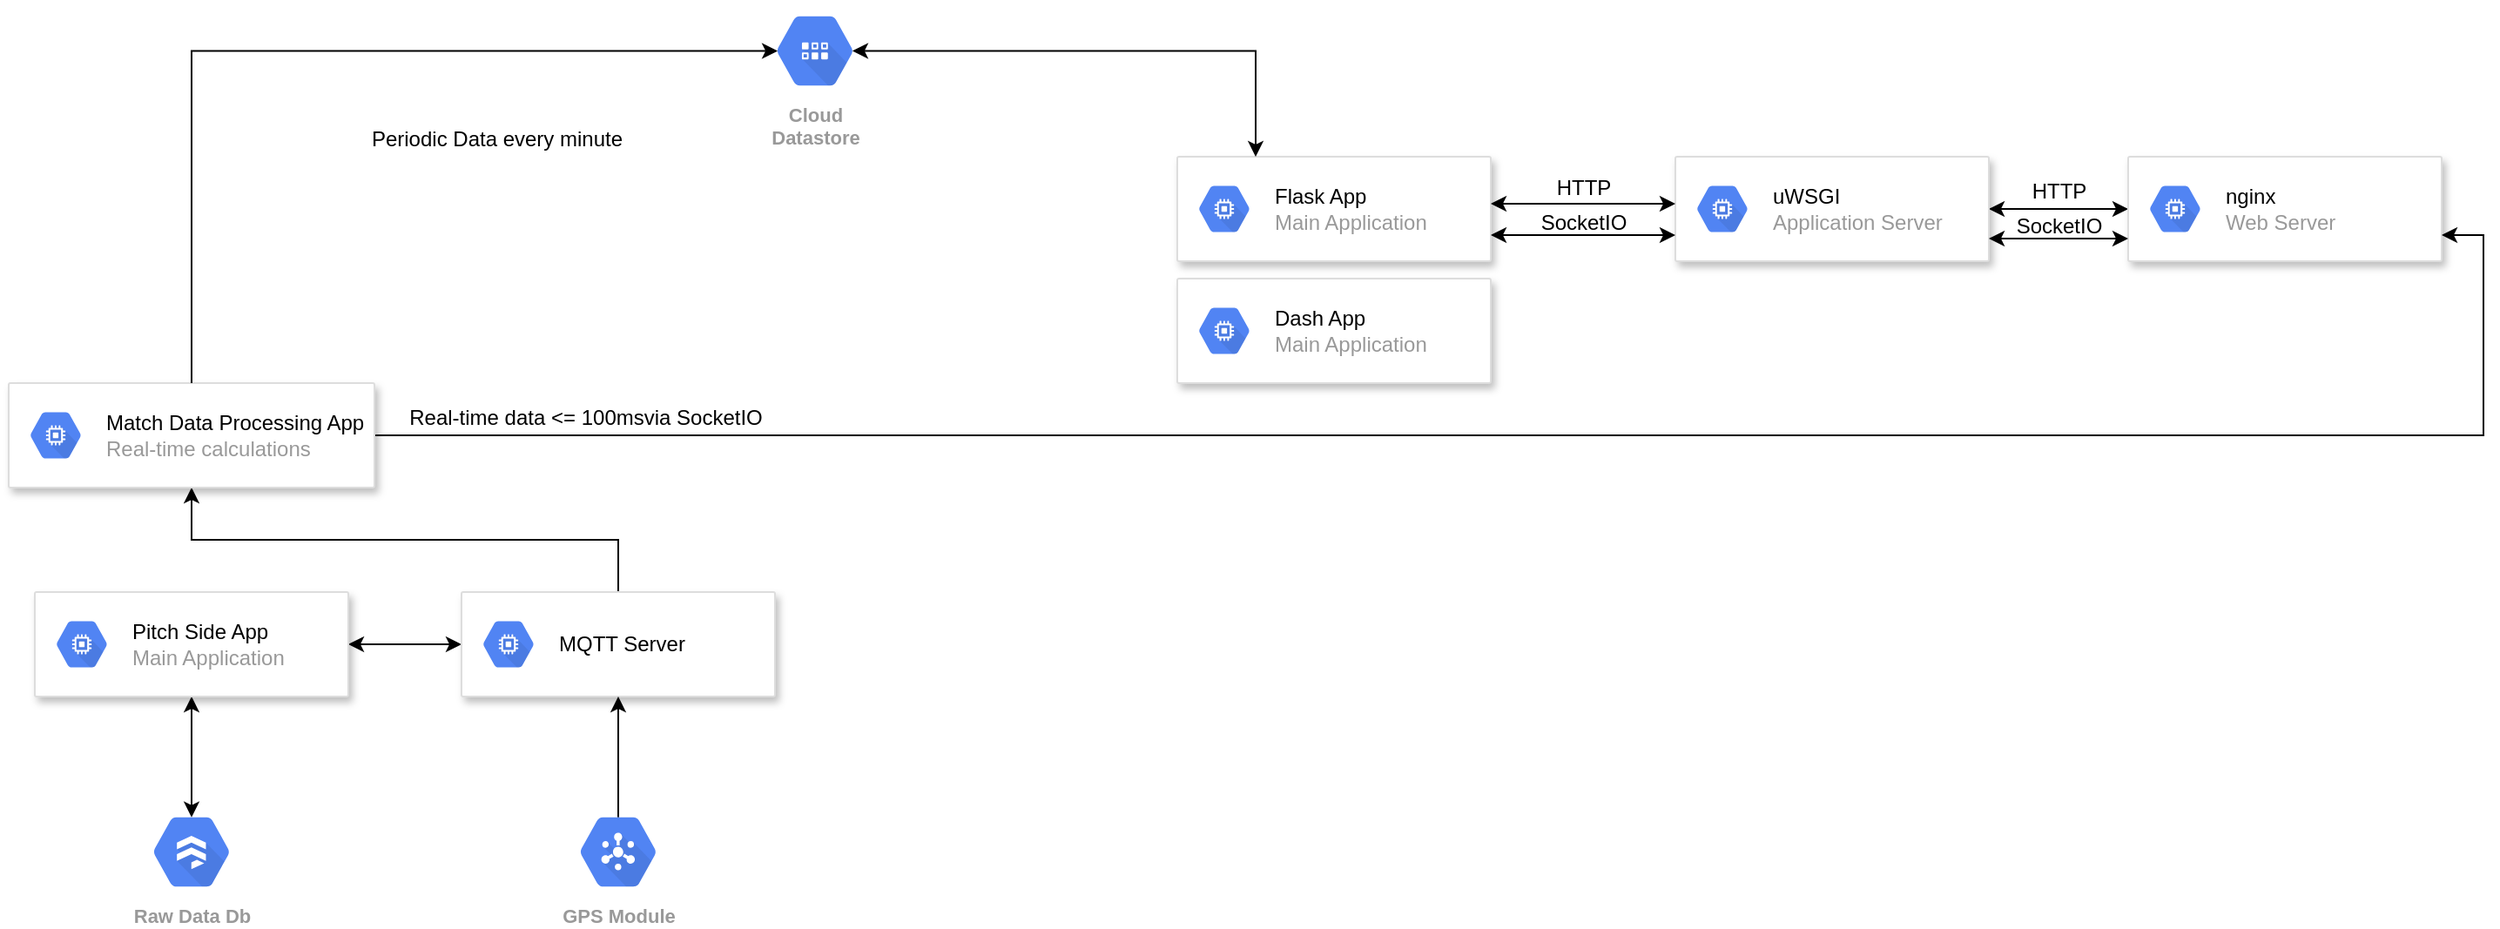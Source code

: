 <mxfile version="13.0.1" type="github">
  <diagram id="f106602c-feb2-e66a-4537-3a34d633f6aa" name="Page-1">
    <mxGraphModel dx="1659" dy="929" grid="1" gridSize="10" guides="1" tooltips="1" connect="1" arrows="1" fold="1" page="1" pageScale="1" pageWidth="1169" pageHeight="827" background="#ffffff" math="0" shadow="0">
      <root>
        <mxCell id="0" />
        <mxCell id="1" parent="0" />
        <mxCell id="d8N_bVIAyNwwRNF8tKG2-725" value="" style="strokeColor=#dddddd;shadow=1;strokeWidth=1;rounded=1;absoluteArcSize=1;arcSize=2;" parent="1" vertex="1">
          <mxGeometry x="680" y="90" width="180" height="60" as="geometry" />
        </mxCell>
        <mxCell id="d8N_bVIAyNwwRNF8tKG2-726" value="&lt;font color=&quot;#000000&quot;&gt;Flask App&lt;/font&gt;&lt;br&gt;Main Application" style="dashed=0;connectable=0;html=1;fillColor=#5184F3;strokeColor=none;shape=mxgraph.gcp2.hexIcon;prIcon=compute_engine;part=1;labelPosition=right;verticalLabelPosition=middle;align=left;verticalAlign=middle;spacingLeft=5;fontColor=#999999;fontSize=12;" parent="d8N_bVIAyNwwRNF8tKG2-725" vertex="1">
          <mxGeometry y="0.5" width="44" height="39" relative="1" as="geometry">
            <mxPoint x="5" y="-19.5" as="offset" />
          </mxGeometry>
        </mxCell>
        <mxCell id="d8N_bVIAyNwwRNF8tKG2-732" value="" style="edgeStyle=orthogonalEdgeStyle;rounded=0;orthogonalLoop=1;jettySize=auto;html=1;anchorPointDirection=1;startArrow=classic;startFill=1;" parent="1" source="d8N_bVIAyNwwRNF8tKG2-727" target="d8N_bVIAyNwwRNF8tKG2-730" edge="1">
          <mxGeometry relative="1" as="geometry" />
        </mxCell>
        <mxCell id="d8N_bVIAyNwwRNF8tKG2-727" value="" style="strokeColor=#dddddd;shadow=1;strokeWidth=1;rounded=1;absoluteArcSize=1;arcSize=2;" parent="1" vertex="1">
          <mxGeometry x="966" y="90" width="180" height="60" as="geometry" />
        </mxCell>
        <mxCell id="d8N_bVIAyNwwRNF8tKG2-728" value="&lt;font color=&quot;#000000&quot;&gt;uWSGI&lt;/font&gt;&lt;br&gt;Application Server" style="dashed=0;connectable=0;html=1;fillColor=#5184F3;strokeColor=none;shape=mxgraph.gcp2.hexIcon;prIcon=compute_engine;part=1;labelPosition=right;verticalLabelPosition=middle;align=left;verticalAlign=middle;spacingLeft=5;fontColor=#999999;fontSize=12;" parent="d8N_bVIAyNwwRNF8tKG2-727" vertex="1">
          <mxGeometry y="0.5" width="44" height="39" relative="1" as="geometry">
            <mxPoint x="5" y="-19.5" as="offset" />
          </mxGeometry>
        </mxCell>
        <mxCell id="d8N_bVIAyNwwRNF8tKG2-730" value="" style="strokeColor=#dddddd;shadow=1;strokeWidth=1;rounded=1;absoluteArcSize=1;arcSize=2;" parent="1" vertex="1">
          <mxGeometry x="1226" y="90" width="180" height="60" as="geometry" />
        </mxCell>
        <mxCell id="d8N_bVIAyNwwRNF8tKG2-731" value="&lt;font color=&quot;#000000&quot;&gt;nginx&lt;/font&gt;&lt;br&gt;Web Server" style="dashed=0;connectable=0;html=1;fillColor=#5184F3;strokeColor=none;shape=mxgraph.gcp2.hexIcon;prIcon=compute_engine;part=1;labelPosition=right;verticalLabelPosition=middle;align=left;verticalAlign=middle;spacingLeft=5;fontColor=#999999;fontSize=12;" parent="d8N_bVIAyNwwRNF8tKG2-730" vertex="1">
          <mxGeometry y="0.5" width="44" height="39" relative="1" as="geometry">
            <mxPoint x="5" y="-19.5" as="offset" />
          </mxGeometry>
        </mxCell>
        <mxCell id="d8N_bVIAyNwwRNF8tKG2-739" style="edgeStyle=orthogonalEdgeStyle;rounded=0;orthogonalLoop=1;jettySize=auto;html=1;exitX=0.5;exitY=1;exitDx=0;exitDy=0;startArrow=classic;startFill=1;entryX=0.5;entryY=0.16;entryDx=0;entryDy=0;entryPerimeter=0;" parent="1" source="d8N_bVIAyNwwRNF8tKG2-733" target="d8N_bVIAyNwwRNF8tKG2-738" edge="1">
          <mxGeometry relative="1" as="geometry" />
        </mxCell>
        <mxCell id="d8N_bVIAyNwwRNF8tKG2-746" value="" style="edgeStyle=orthogonalEdgeStyle;rounded=0;orthogonalLoop=1;jettySize=auto;html=1;startArrow=classic;startFill=1;" parent="1" source="d8N_bVIAyNwwRNF8tKG2-733" target="d8N_bVIAyNwwRNF8tKG2-744" edge="1">
          <mxGeometry relative="1" as="geometry" />
        </mxCell>
        <mxCell id="d8N_bVIAyNwwRNF8tKG2-780" value="" style="edgeStyle=orthogonalEdgeStyle;rounded=0;orthogonalLoop=1;jettySize=auto;html=1;startArrow=none;startFill=0;endArrow=classic;endFill=1;exitX=0.5;exitY=0;exitDx=0;exitDy=0;" parent="1" source="d8N_bVIAyNwwRNF8tKG2-744" target="d8N_bVIAyNwwRNF8tKG2-767" edge="1">
          <mxGeometry relative="1" as="geometry" />
        </mxCell>
        <mxCell id="d8N_bVIAyNwwRNF8tKG2-733" value="" style="strokeColor=#dddddd;shadow=1;strokeWidth=1;rounded=1;absoluteArcSize=1;arcSize=2;" parent="1" vertex="1">
          <mxGeometry x="24" y="340" width="180" height="60" as="geometry" />
        </mxCell>
        <mxCell id="d8N_bVIAyNwwRNF8tKG2-734" value="&lt;font color=&quot;#000000&quot;&gt;Pitch Side App&lt;/font&gt;&lt;br&gt;Main Application" style="dashed=0;connectable=0;html=1;fillColor=#5184F3;strokeColor=none;shape=mxgraph.gcp2.hexIcon;prIcon=compute_engine;part=1;labelPosition=right;verticalLabelPosition=middle;align=left;verticalAlign=middle;spacingLeft=5;fontColor=#999999;fontSize=12;" parent="d8N_bVIAyNwwRNF8tKG2-733" vertex="1">
          <mxGeometry y="0.5" width="44" height="39" relative="1" as="geometry">
            <mxPoint x="5" y="-19.5" as="offset" />
          </mxGeometry>
        </mxCell>
        <mxCell id="d8N_bVIAyNwwRNF8tKG2-782" style="edgeStyle=orthogonalEdgeStyle;rounded=0;orthogonalLoop=1;jettySize=auto;html=1;exitX=1;exitY=0.5;exitDx=0;exitDy=0;entryX=1;entryY=0.75;entryDx=0;entryDy=0;startArrow=none;startFill=0;endArrow=classic;endFill=1;" parent="1" source="d8N_bVIAyNwwRNF8tKG2-767" target="d8N_bVIAyNwwRNF8tKG2-730" edge="1">
          <mxGeometry relative="1" as="geometry">
            <Array as="points">
              <mxPoint x="1430" y="250" />
              <mxPoint x="1430" y="135" />
            </Array>
          </mxGeometry>
        </mxCell>
        <mxCell id="d8N_bVIAyNwwRNF8tKG2-767" value="" style="strokeColor=#dddddd;shadow=1;strokeWidth=1;rounded=1;absoluteArcSize=1;arcSize=2;" parent="1" vertex="1">
          <mxGeometry x="9" y="220" width="210" height="60" as="geometry" />
        </mxCell>
        <mxCell id="d8N_bVIAyNwwRNF8tKG2-768" value="&lt;font color=&quot;#000000&quot;&gt;Match Data Processing App&lt;/font&gt;&lt;br&gt;Real-time calculations" style="dashed=0;connectable=0;html=1;fillColor=#5184F3;strokeColor=none;shape=mxgraph.gcp2.hexIcon;prIcon=compute_engine;part=1;labelPosition=right;verticalLabelPosition=middle;align=left;verticalAlign=middle;spacingLeft=5;fontColor=#999999;fontSize=12;" parent="d8N_bVIAyNwwRNF8tKG2-767" vertex="1">
          <mxGeometry y="0.5" width="44" height="39" relative="1" as="geometry">
            <mxPoint x="5" y="-19.5" as="offset" />
          </mxGeometry>
        </mxCell>
        <mxCell id="d8N_bVIAyNwwRNF8tKG2-744" value="" style="strokeColor=#dddddd;shadow=1;strokeWidth=1;rounded=1;absoluteArcSize=1;arcSize=2;" parent="1" vertex="1">
          <mxGeometry x="269" y="340" width="180" height="60" as="geometry" />
        </mxCell>
        <mxCell id="d8N_bVIAyNwwRNF8tKG2-745" value="&lt;font color=&quot;#000000&quot;&gt;MQTT Server&lt;/font&gt;&lt;br&gt;" style="dashed=0;connectable=0;html=1;fillColor=#5184F3;strokeColor=none;shape=mxgraph.gcp2.hexIcon;prIcon=compute_engine;part=1;labelPosition=right;verticalLabelPosition=middle;align=left;verticalAlign=middle;spacingLeft=5;fontColor=#999999;fontSize=12;" parent="d8N_bVIAyNwwRNF8tKG2-744" vertex="1">
          <mxGeometry y="0.5" width="44" height="39" relative="1" as="geometry">
            <mxPoint x="5" y="-19.5" as="offset" />
          </mxGeometry>
        </mxCell>
        <mxCell id="d8N_bVIAyNwwRNF8tKG2-737" value="" style="edgeStyle=orthogonalEdgeStyle;rounded=0;orthogonalLoop=1;jettySize=auto;html=1;startArrow=classic;startFill=1;entryX=0.25;entryY=0;entryDx=0;entryDy=0;exitX=0.825;exitY=0.5;exitDx=0;exitDy=0;exitPerimeter=0;" parent="1" source="d8N_bVIAyNwwRNF8tKG2-735" edge="1" target="d8N_bVIAyNwwRNF8tKG2-725">
          <mxGeometry relative="1" as="geometry">
            <mxPoint x="539" y="140" as="targetPoint" />
            <Array as="points">
              <mxPoint x="725" y="29" />
            </Array>
          </mxGeometry>
        </mxCell>
        <mxCell id="d8N_bVIAyNwwRNF8tKG2-771" style="edgeStyle=orthogonalEdgeStyle;rounded=0;orthogonalLoop=1;jettySize=auto;html=1;exitX=0.175;exitY=0.5;exitDx=0;exitDy=0;exitPerimeter=0;entryX=0.5;entryY=0;entryDx=0;entryDy=0;startArrow=classic;startFill=1;endArrow=none;endFill=0;" parent="1" source="d8N_bVIAyNwwRNF8tKG2-735" target="d8N_bVIAyNwwRNF8tKG2-767" edge="1">
          <mxGeometry relative="1" as="geometry" />
        </mxCell>
        <mxCell id="d8N_bVIAyNwwRNF8tKG2-735" value="Cloud&#xa;Datastore" style="html=1;fillColor=#5184F3;strokeColor=none;verticalAlign=top;labelPosition=center;verticalLabelPosition=bottom;align=center;spacingTop=-6;fontSize=11;fontStyle=1;fontColor=#999999;shape=mxgraph.gcp2.hexIcon;prIcon=cloud_datastore" parent="1" vertex="1">
          <mxGeometry x="439" width="66" height="58.5" as="geometry" />
        </mxCell>
        <mxCell id="d8N_bVIAyNwwRNF8tKG2-738" value="Raw Data Db" style="html=1;fillColor=#5184F3;strokeColor=none;verticalAlign=top;labelPosition=center;verticalLabelPosition=bottom;align=center;spacingTop=-6;fontSize=11;fontStyle=1;fontColor=#999999;shape=mxgraph.gcp2.hexIcon;prIcon=cloud_firestore" parent="1" vertex="1">
          <mxGeometry x="81" y="460" width="66" height="58.5" as="geometry" />
        </mxCell>
        <mxCell id="d8N_bVIAyNwwRNF8tKG2-764" style="edgeStyle=orthogonalEdgeStyle;rounded=0;orthogonalLoop=1;jettySize=auto;html=1;exitX=0.5;exitY=0.16;exitDx=0;exitDy=0;exitPerimeter=0;entryX=0.5;entryY=1;entryDx=0;entryDy=0;startArrow=none;startFill=0;" parent="1" source="d8N_bVIAyNwwRNF8tKG2-750" target="d8N_bVIAyNwwRNF8tKG2-744" edge="1">
          <mxGeometry relative="1" as="geometry" />
        </mxCell>
        <mxCell id="d8N_bVIAyNwwRNF8tKG2-750" value="GPS Module" style="html=1;fillColor=#5184F3;strokeColor=none;verticalAlign=top;labelPosition=center;verticalLabelPosition=bottom;align=center;spacingTop=-6;fontSize=11;fontStyle=1;fontColor=#999999;shape=mxgraph.gcp2.hexIcon;prIcon=cloud_pubsub" parent="1" vertex="1">
          <mxGeometry x="326" y="460" width="66" height="58.5" as="geometry" />
        </mxCell>
        <mxCell id="d8N_bVIAyNwwRNF8tKG2-773" value="" style="edgeStyle=orthogonalEdgeStyle;rounded=0;orthogonalLoop=1;jettySize=auto;html=1;anchorPointDirection=1;startArrow=classic;startFill=1;" parent="1" edge="1">
          <mxGeometry relative="1" as="geometry">
            <mxPoint x="1146" y="137" as="sourcePoint" />
            <mxPoint x="1226" y="137" as="targetPoint" />
            <Array as="points">
              <mxPoint x="1206" y="137" />
              <mxPoint x="1206" y="137" />
            </Array>
          </mxGeometry>
        </mxCell>
        <mxCell id="d8N_bVIAyNwwRNF8tKG2-774" value="HTTP" style="text;html=1;align=center;verticalAlign=middle;resizable=0;points=[];autosize=1;" parent="1" vertex="1">
          <mxGeometry x="888" y="98" width="50" height="20" as="geometry" />
        </mxCell>
        <mxCell id="d8N_bVIAyNwwRNF8tKG2-777" value="SocketIO" style="text;html=1;align=center;verticalAlign=middle;resizable=0;points=[];autosize=1;" parent="1" vertex="1">
          <mxGeometry x="883" y="118" width="60" height="20" as="geometry" />
        </mxCell>
        <mxCell id="d8N_bVIAyNwwRNF8tKG2-778" value="SocketIO" style="text;html=1;align=center;verticalAlign=middle;resizable=0;points=[];autosize=1;" parent="1" vertex="1">
          <mxGeometry x="1156" y="120" width="60" height="20" as="geometry" />
        </mxCell>
        <mxCell id="d8N_bVIAyNwwRNF8tKG2-779" value="HTTP" style="text;html=1;align=center;verticalAlign=middle;resizable=0;points=[];autosize=1;" parent="1" vertex="1">
          <mxGeometry x="1161" y="100" width="50" height="20" as="geometry" />
        </mxCell>
        <mxCell id="d8N_bVIAyNwwRNF8tKG2-783" value="Real-time data &amp;lt;= 100msvia SocketIO" style="text;html=1;align=center;verticalAlign=middle;resizable=0;points=[];autosize=1;" parent="1" vertex="1">
          <mxGeometry x="230" y="230" width="220" height="20" as="geometry" />
        </mxCell>
        <mxCell id="d8N_bVIAyNwwRNF8tKG2-784" value="Periodic Data every minute" style="text;html=1;align=center;verticalAlign=middle;resizable=0;points=[];autosize=1;" parent="1" vertex="1">
          <mxGeometry x="209" y="70" width="160" height="20" as="geometry" />
        </mxCell>
        <mxCell id="-2vb09i5TiQDNK01_YHX-4" style="edgeStyle=orthogonalEdgeStyle;rounded=0;orthogonalLoop=1;jettySize=auto;html=1;exitX=1;exitY=0.75;exitDx=0;exitDy=0;entryX=0;entryY=0.75;entryDx=0;entryDy=0;startArrow=classic;startFill=1;" edge="1" parent="1" source="d8N_bVIAyNwwRNF8tKG2-725" target="d8N_bVIAyNwwRNF8tKG2-727">
          <mxGeometry relative="1" as="geometry">
            <Array as="points">
              <mxPoint x="900" y="135" />
              <mxPoint x="900" y="135" />
            </Array>
          </mxGeometry>
        </mxCell>
        <mxCell id="-2vb09i5TiQDNK01_YHX-5" style="edgeStyle=orthogonalEdgeStyle;rounded=0;orthogonalLoop=1;jettySize=auto;html=1;exitX=1;exitY=0.5;exitDx=0;exitDy=0;entryX=0;entryY=0.5;entryDx=0;entryDy=0;startArrow=classic;startFill=1;" edge="1" parent="1">
          <mxGeometry relative="1" as="geometry">
            <mxPoint x="860" y="117" as="sourcePoint" />
            <mxPoint x="966" y="117" as="targetPoint" />
          </mxGeometry>
        </mxCell>
        <mxCell id="-2vb09i5TiQDNK01_YHX-2" value="" style="strokeColor=#dddddd;shadow=1;strokeWidth=1;rounded=1;absoluteArcSize=1;arcSize=2;" vertex="1" parent="1">
          <mxGeometry x="680" y="160" width="180" height="60" as="geometry" />
        </mxCell>
        <mxCell id="-2vb09i5TiQDNK01_YHX-3" value="&lt;font color=&quot;#000000&quot;&gt;Dash App&lt;/font&gt;&lt;br&gt;Main Application" style="dashed=0;connectable=0;html=1;fillColor=#5184F3;strokeColor=none;shape=mxgraph.gcp2.hexIcon;prIcon=compute_engine;part=1;labelPosition=right;verticalLabelPosition=middle;align=left;verticalAlign=middle;spacingLeft=5;fontColor=#999999;fontSize=12;" vertex="1" parent="-2vb09i5TiQDNK01_YHX-2">
          <mxGeometry y="0.5" width="44" height="39" relative="1" as="geometry">
            <mxPoint x="5" y="-19.5" as="offset" />
          </mxGeometry>
        </mxCell>
      </root>
    </mxGraphModel>
  </diagram>
</mxfile>
